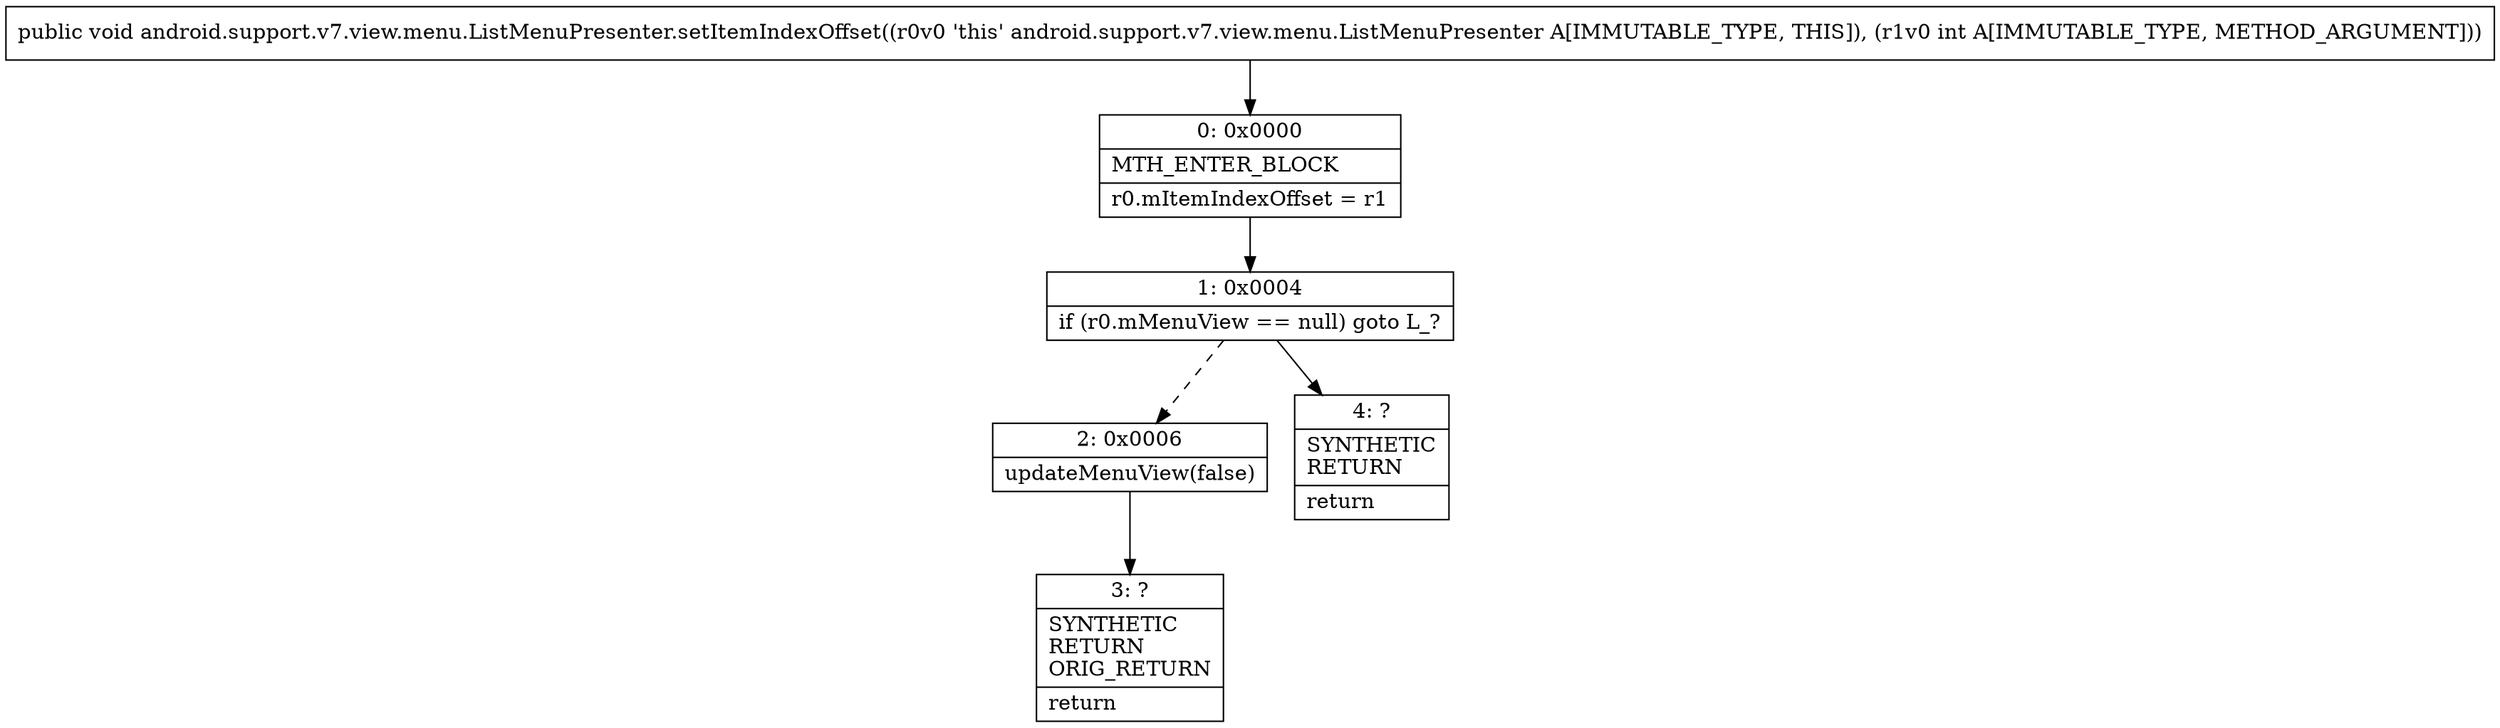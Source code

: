 digraph "CFG forandroid.support.v7.view.menu.ListMenuPresenter.setItemIndexOffset(I)V" {
Node_0 [shape=record,label="{0\:\ 0x0000|MTH_ENTER_BLOCK\l|r0.mItemIndexOffset = r1\l}"];
Node_1 [shape=record,label="{1\:\ 0x0004|if (r0.mMenuView == null) goto L_?\l}"];
Node_2 [shape=record,label="{2\:\ 0x0006|updateMenuView(false)\l}"];
Node_3 [shape=record,label="{3\:\ ?|SYNTHETIC\lRETURN\lORIG_RETURN\l|return\l}"];
Node_4 [shape=record,label="{4\:\ ?|SYNTHETIC\lRETURN\l|return\l}"];
MethodNode[shape=record,label="{public void android.support.v7.view.menu.ListMenuPresenter.setItemIndexOffset((r0v0 'this' android.support.v7.view.menu.ListMenuPresenter A[IMMUTABLE_TYPE, THIS]), (r1v0 int A[IMMUTABLE_TYPE, METHOD_ARGUMENT])) }"];
MethodNode -> Node_0;
Node_0 -> Node_1;
Node_1 -> Node_2[style=dashed];
Node_1 -> Node_4;
Node_2 -> Node_3;
}

